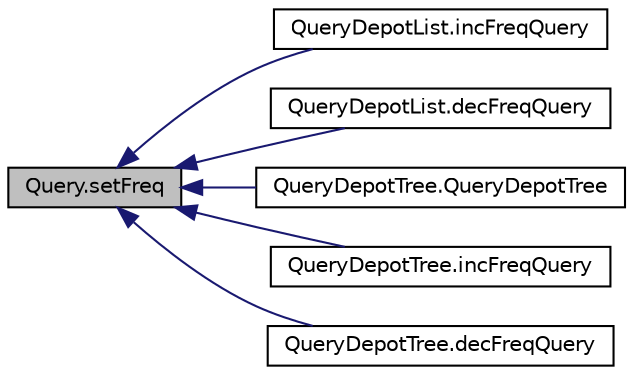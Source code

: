 digraph G
{
  edge [fontname="Helvetica",fontsize="10",labelfontname="Helvetica",labelfontsize="10"];
  node [fontname="Helvetica",fontsize="10",shape=record];
  rankdir="LR";
  Node1 [label="Query.setFreq",height=0.2,width=0.4,color="black", fillcolor="grey75", style="filled" fontcolor="black"];
  Node1 -> Node2 [dir="back",color="midnightblue",fontsize="10",style="solid",fontname="Helvetica"];
  Node2 [label="QueryDepotList.incFreqQuery",height=0.2,width=0.4,color="black", fillcolor="white", style="filled",URL="$d1/dbb/classQueryDepotList.html#ad395cad92bd8e2a418913f45fe35827f"];
  Node1 -> Node3 [dir="back",color="midnightblue",fontsize="10",style="solid",fontname="Helvetica"];
  Node3 [label="QueryDepotList.decFreqQuery",height=0.2,width=0.4,color="black", fillcolor="white", style="filled",URL="$d1/dbb/classQueryDepotList.html#a4e3f0b8b1e0a2962d85127d4926c9ecc"];
  Node1 -> Node4 [dir="back",color="midnightblue",fontsize="10",style="solid",fontname="Helvetica"];
  Node4 [label="QueryDepotTree.QueryDepotTree",height=0.2,width=0.4,color="black", fillcolor="white", style="filled",URL="$dc/d28/classQueryDepotTree.html#ade020e97dd4f27fe77183f78079b5aec"];
  Node1 -> Node5 [dir="back",color="midnightblue",fontsize="10",style="solid",fontname="Helvetica"];
  Node5 [label="QueryDepotTree.incFreqQuery",height=0.2,width=0.4,color="black", fillcolor="white", style="filled",URL="$dc/d28/classQueryDepotTree.html#ae5f16276affe3481de1aae31f859ce98"];
  Node1 -> Node6 [dir="back",color="midnightblue",fontsize="10",style="solid",fontname="Helvetica"];
  Node6 [label="QueryDepotTree.decFreqQuery",height=0.2,width=0.4,color="black", fillcolor="white", style="filled",URL="$dc/d28/classQueryDepotTree.html#a4890c6c20e6f778a5ddb8f53aa54201f"];
}
